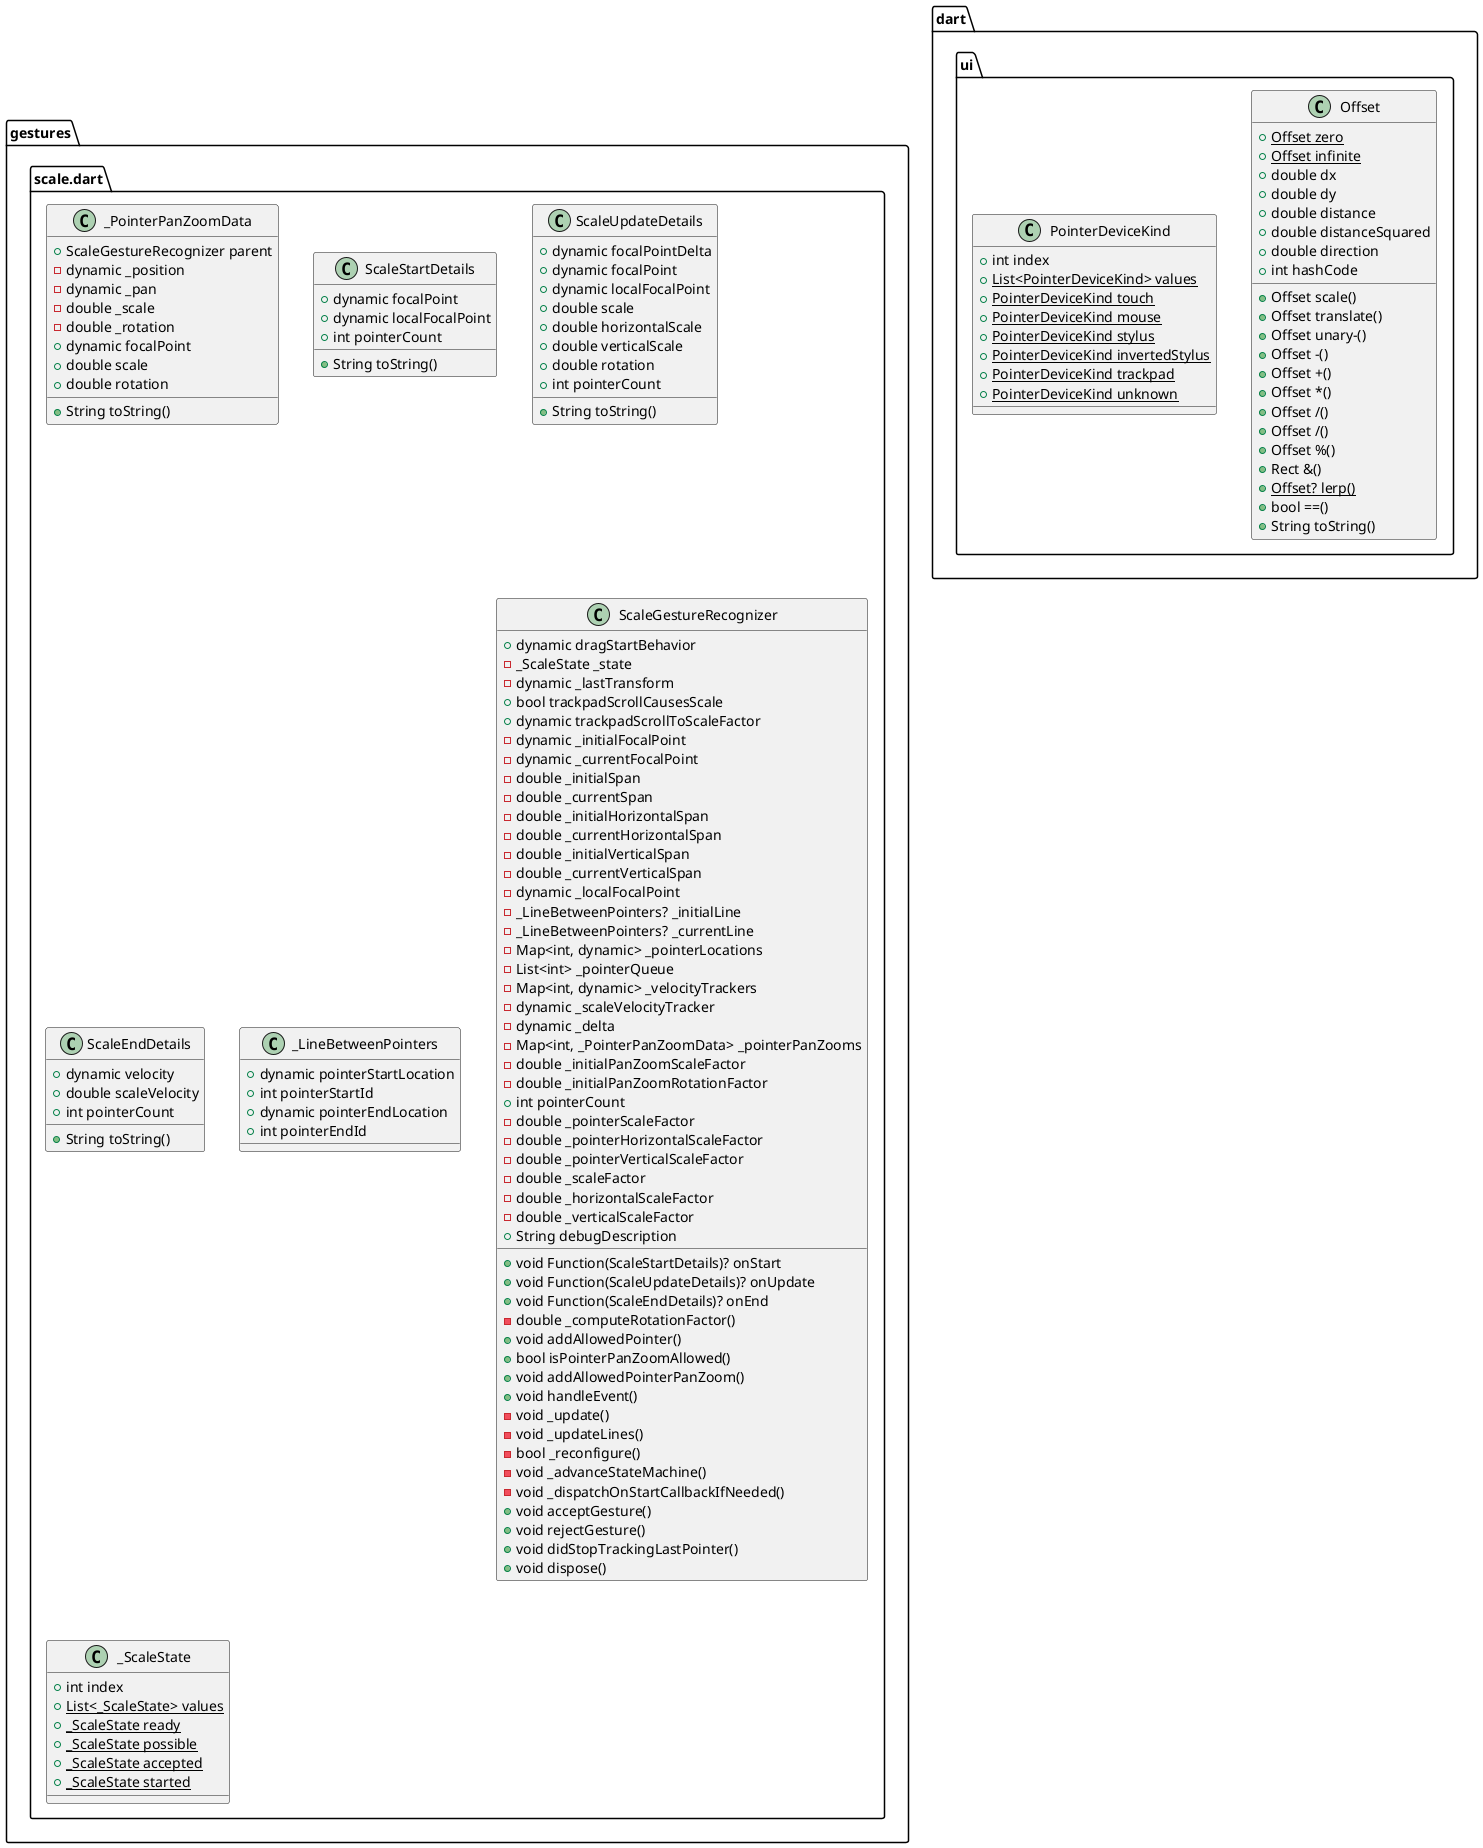 @startuml
set namespaceSeparator ::

class "gestures::scale.dart::_PointerPanZoomData" {
  +ScaleGestureRecognizer parent
  -dynamic _position
  -dynamic _pan
  -double _scale
  -double _rotation
  +dynamic focalPoint
  +double scale
  +double rotation
  +String toString()
}

class "gestures::scale.dart::ScaleStartDetails" {
  +dynamic focalPoint
  +dynamic localFocalPoint
  +int pointerCount
  +String toString()
}

class "gestures::scale.dart::ScaleUpdateDetails" {
  +dynamic focalPointDelta
  +dynamic focalPoint
  +dynamic localFocalPoint
  +double scale
  +double horizontalScale
  +double verticalScale
  +double rotation
  +int pointerCount
  +String toString()
}

class "gestures::scale.dart::ScaleEndDetails" {
  +dynamic velocity
  +double scaleVelocity
  +int pointerCount
  +String toString()
}

class "gestures::scale.dart::_LineBetweenPointers" {
  +dynamic pointerStartLocation
  +int pointerStartId
  +dynamic pointerEndLocation
  +int pointerEndId
}

class "gestures::scale.dart::ScaleGestureRecognizer" {
  +dynamic dragStartBehavior
  +void Function(ScaleStartDetails)? onStart
  +void Function(ScaleUpdateDetails)? onUpdate
  +void Function(ScaleEndDetails)? onEnd
  -_ScaleState _state
  -dynamic _lastTransform
  +bool trackpadScrollCausesScale
  +dynamic trackpadScrollToScaleFactor
  -dynamic _initialFocalPoint
  -dynamic _currentFocalPoint
  -double _initialSpan
  -double _currentSpan
  -double _initialHorizontalSpan
  -double _currentHorizontalSpan
  -double _initialVerticalSpan
  -double _currentVerticalSpan
  -dynamic _localFocalPoint
  -_LineBetweenPointers? _initialLine
  -_LineBetweenPointers? _currentLine
  -Map<int, dynamic> _pointerLocations
  -List<int> _pointerQueue
  -Map<int, dynamic> _velocityTrackers
  -dynamic _scaleVelocityTracker
  -dynamic _delta
  -Map<int, _PointerPanZoomData> _pointerPanZooms
  -double _initialPanZoomScaleFactor
  -double _initialPanZoomRotationFactor
  +int pointerCount
  -double _pointerScaleFactor
  -double _pointerHorizontalScaleFactor
  -double _pointerVerticalScaleFactor
  -double _scaleFactor
  -double _horizontalScaleFactor
  -double _verticalScaleFactor
  +String debugDescription
  -double _computeRotationFactor()
  +void addAllowedPointer()
  +bool isPointerPanZoomAllowed()
  +void addAllowedPointerPanZoom()
  +void handleEvent()
  -void _update()
  -void _updateLines()
  -bool _reconfigure()
  -void _advanceStateMachine()
  -void _dispatchOnStartCallbackIfNeeded()
  +void acceptGesture()
  +void rejectGesture()
  +void didStopTrackingLastPointer()
  +void dispose()
}

class "gestures::scale.dart::_ScaleState" {
  +int index
  {static} +List<_ScaleState> values
  {static} +_ScaleState ready
  {static} +_ScaleState possible
  {static} +_ScaleState accepted
  {static} +_ScaleState started
}

class "dart::ui::Offset" {
  {static} +Offset zero
  {static} +Offset infinite
  +double dx
  +double dy
  +double distance
  +double distanceSquared
  +double direction
  +int hashCode
  +Offset scale()
  +Offset translate()
  +Offset unary-()
  +Offset -()
  +Offset +()
  +Offset *()
  +Offset /()
  +Offset ~/()
  +Offset %()
  +Rect &()
  {static} +Offset? lerp()
  +bool ==()
  +String toString()
}

class "dart::ui::PointerDeviceKind" {
  +int index
  {static} +List<PointerDeviceKind> values
  {static} +PointerDeviceKind touch
  {static} +PointerDeviceKind mouse
  {static} +PointerDeviceKind stylus
  {static} +PointerDeviceKind invertedStylus
  {static} +PointerDeviceKind trackpad
  {static} +PointerDeviceKind unknown
}


@enduml